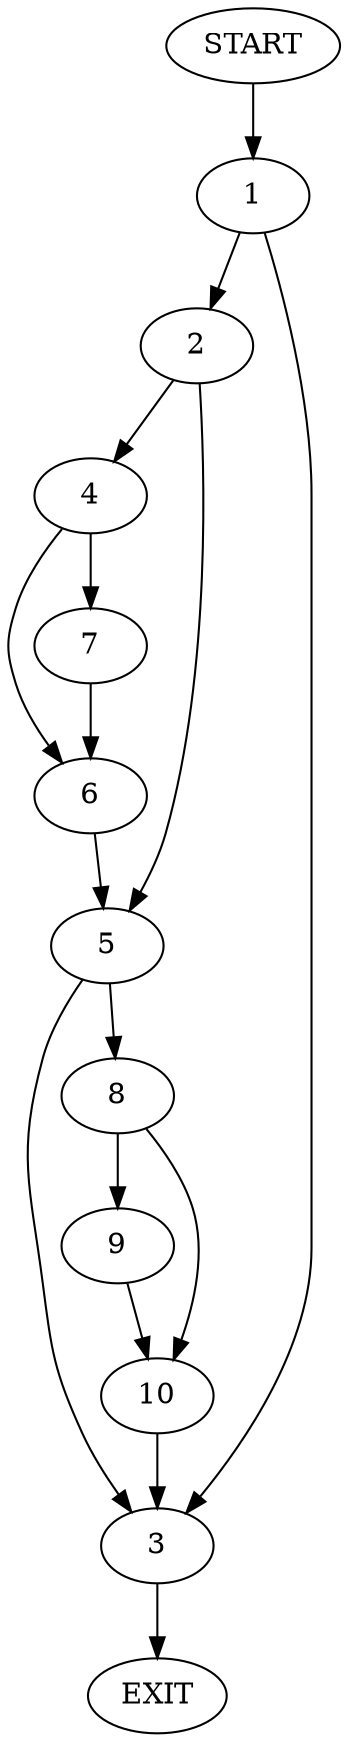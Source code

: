 digraph {
0 [label="START"]
11 [label="EXIT"]
0 -> 1
1 -> 2
1 -> 3
2 -> 4
2 -> 5
3 -> 11
4 -> 6
4 -> 7
5 -> 3
5 -> 8
7 -> 6
6 -> 5
8 -> 9
8 -> 10
9 -> 10
10 -> 3
}
